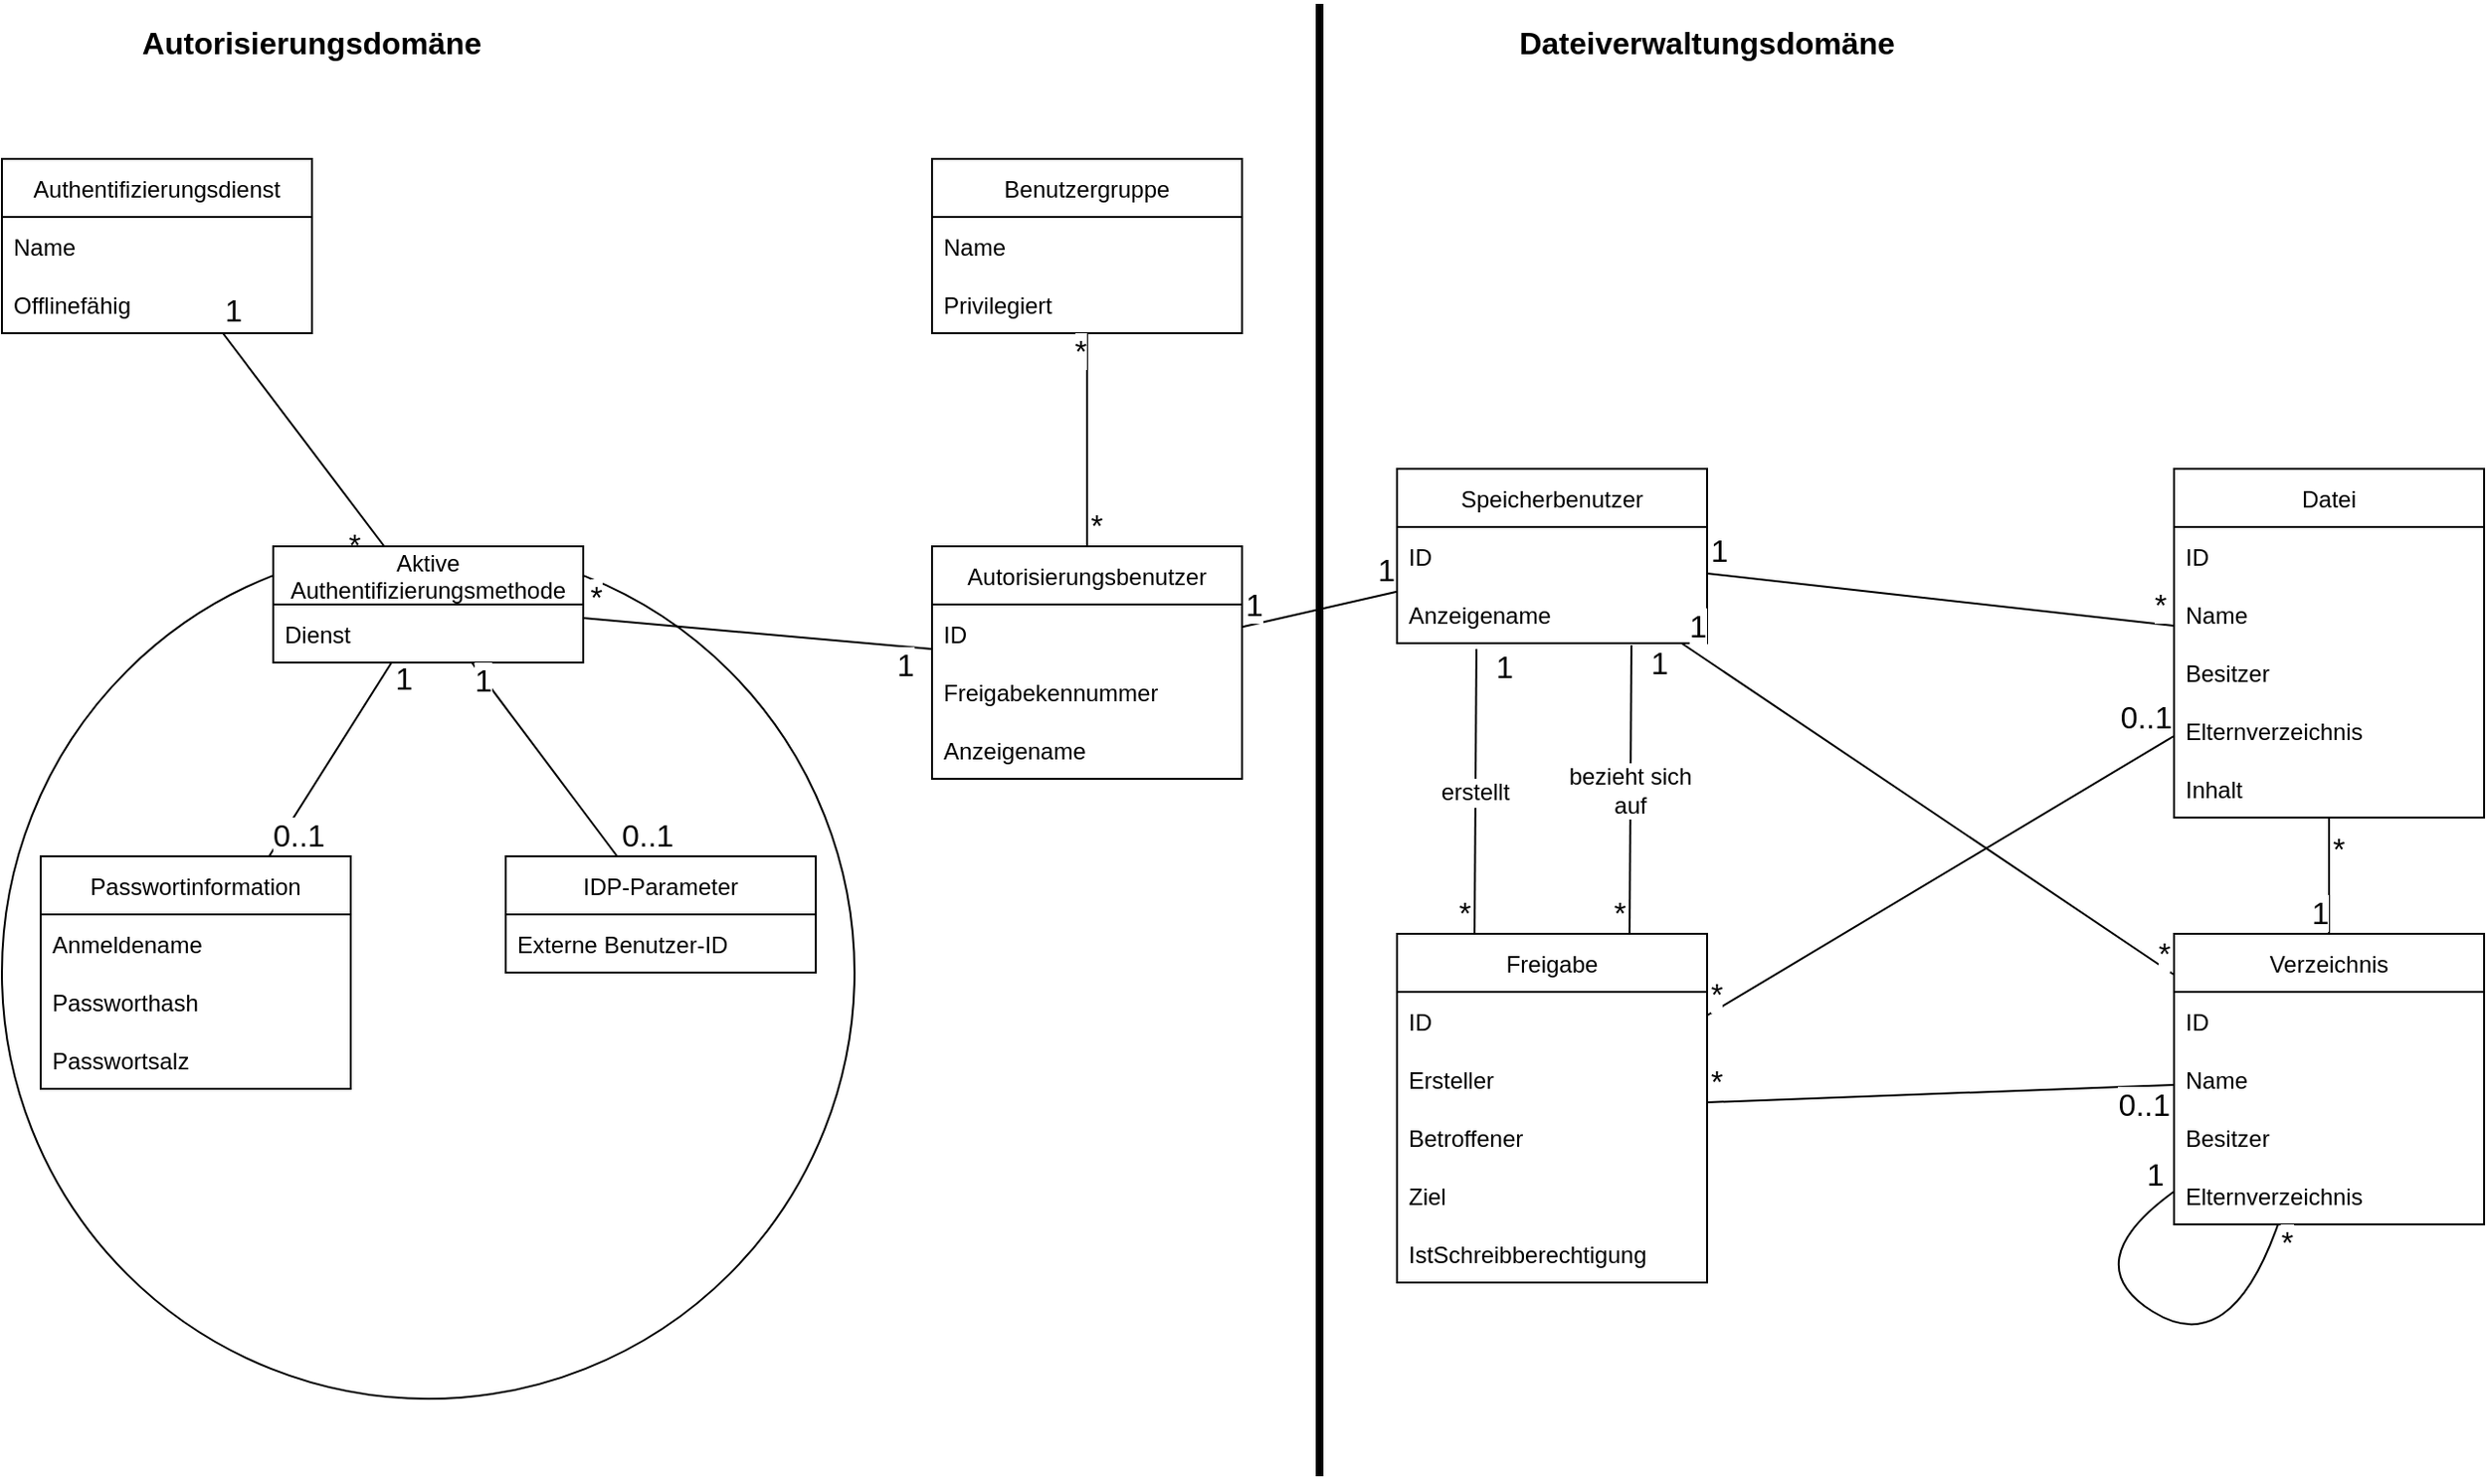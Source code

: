 <mxfile version="20.5.3" type="device"><diagram id="uYI9x1AfpX-LV01e4UwI" name="Seite-1"><mxGraphModel dx="1422" dy="762" grid="1" gridSize="10" guides="1" tooltips="1" connect="1" arrows="1" fold="1" page="1" pageScale="1" pageWidth="827" pageHeight="1169" math="0" shadow="0"><root><mxCell id="0"/><mxCell id="1" parent="0"/><mxCell id="afKOKDtGxCVmeCqkdOMu-1" value="Autorisierungsbenutzer" style="swimlane;fontStyle=0;childLayout=stackLayout;horizontal=1;startSize=30;horizontalStack=0;resizeParent=1;resizeParentMax=0;resizeLast=0;collapsible=1;marginBottom=0;" parent="1" vertex="1"><mxGeometry x="520" y="320" width="160" height="120" as="geometry"/></mxCell><mxCell id="afKOKDtGxCVmeCqkdOMu-2" value="ID" style="text;strokeColor=none;fillColor=none;align=left;verticalAlign=middle;spacingLeft=4;spacingRight=4;overflow=hidden;points=[[0,0.5],[1,0.5]];portConstraint=eastwest;rotatable=0;" parent="afKOKDtGxCVmeCqkdOMu-1" vertex="1"><mxGeometry y="30" width="160" height="30" as="geometry"/></mxCell><mxCell id="afKOKDtGxCVmeCqkdOMu-11" value="Freigabekennummer" style="text;strokeColor=none;fillColor=none;align=left;verticalAlign=middle;spacingLeft=4;spacingRight=4;overflow=hidden;points=[[0,0.5],[1,0.5]];portConstraint=eastwest;rotatable=0;" parent="afKOKDtGxCVmeCqkdOMu-1" vertex="1"><mxGeometry y="60" width="160" height="30" as="geometry"/></mxCell><mxCell id="afKOKDtGxCVmeCqkdOMu-3" value="Anzeigename" style="text;strokeColor=none;fillColor=none;align=left;verticalAlign=middle;spacingLeft=4;spacingRight=4;overflow=hidden;points=[[0,0.5],[1,0.5]];portConstraint=eastwest;rotatable=0;" parent="afKOKDtGxCVmeCqkdOMu-1" vertex="1"><mxGeometry y="90" width="160" height="30" as="geometry"/></mxCell><mxCell id="afKOKDtGxCVmeCqkdOMu-5" value="Speicherbenutzer" style="swimlane;fontStyle=0;childLayout=stackLayout;horizontal=1;startSize=30;horizontalStack=0;resizeParent=1;resizeParentMax=0;resizeLast=0;collapsible=1;marginBottom=0;" parent="1" vertex="1"><mxGeometry x="760" y="280" width="160" height="90" as="geometry"/></mxCell><mxCell id="afKOKDtGxCVmeCqkdOMu-6" value="ID" style="text;strokeColor=none;fillColor=none;align=left;verticalAlign=middle;spacingLeft=4;spacingRight=4;overflow=hidden;points=[[0,0.5],[1,0.5]];portConstraint=eastwest;rotatable=0;" parent="afKOKDtGxCVmeCqkdOMu-5" vertex="1"><mxGeometry y="30" width="160" height="30" as="geometry"/></mxCell><mxCell id="afKOKDtGxCVmeCqkdOMu-7" value="Anzeigename" style="text;strokeColor=none;fillColor=none;align=left;verticalAlign=middle;spacingLeft=4;spacingRight=4;overflow=hidden;points=[[0,0.5],[1,0.5]];portConstraint=eastwest;rotatable=0;" parent="afKOKDtGxCVmeCqkdOMu-5" vertex="1"><mxGeometry y="60" width="160" height="30" as="geometry"/></mxCell><mxCell id="afKOKDtGxCVmeCqkdOMu-15" value="" style="endArrow=none;html=1;rounded=0;strokeWidth=4;" parent="1" edge="1"><mxGeometry width="50" height="50" relative="1" as="geometry"><mxPoint x="720" y="800" as="sourcePoint"/><mxPoint x="720" y="40" as="targetPoint"/></mxGeometry></mxCell><mxCell id="afKOKDtGxCVmeCqkdOMu-16" value="Dateiverwaltungsdomäne" style="text;html=1;strokeColor=none;fillColor=none;align=center;verticalAlign=middle;whiteSpace=wrap;rounded=0;fontStyle=1;fontSize=16;" parent="1" vertex="1"><mxGeometry x="760" y="40" width="320" height="40" as="geometry"/></mxCell><mxCell id="afKOKDtGxCVmeCqkdOMu-17" value="Autorisierungsdomäne" style="text;html=1;strokeColor=none;fillColor=none;align=center;verticalAlign=middle;whiteSpace=wrap;rounded=0;fontStyle=1;fontSize=16;" parent="1" vertex="1"><mxGeometry x="40" y="40" width="320" height="40" as="geometry"/></mxCell><mxCell id="afKOKDtGxCVmeCqkdOMu-32" value="" style="endArrow=none;html=1;rounded=0;strokeWidth=1;fontSize=16;endFill=0;" parent="1" source="afKOKDtGxCVmeCqkdOMu-1" target="afKOKDtGxCVmeCqkdOMu-5" edge="1"><mxGeometry relative="1" as="geometry"><mxPoint x="450" y="425" as="sourcePoint"/><mxPoint x="530" y="420" as="targetPoint"/></mxGeometry></mxCell><mxCell id="afKOKDtGxCVmeCqkdOMu-33" value="1" style="edgeLabel;resizable=0;html=1;align=left;verticalAlign=bottom;fontSize=16;" parent="afKOKDtGxCVmeCqkdOMu-32" connectable="0" vertex="1"><mxGeometry x="-1" relative="1" as="geometry"/></mxCell><mxCell id="afKOKDtGxCVmeCqkdOMu-34" value="1" style="edgeLabel;resizable=0;html=1;align=right;verticalAlign=bottom;fontSize=16;" parent="afKOKDtGxCVmeCqkdOMu-32" connectable="0" vertex="1"><mxGeometry x="1" relative="1" as="geometry"/></mxCell><mxCell id="afKOKDtGxCVmeCqkdOMu-41" value="Authentifizierungsdienst" style="swimlane;fontStyle=0;childLayout=stackLayout;horizontal=1;startSize=30;horizontalStack=0;resizeParent=1;resizeParentMax=0;resizeLast=0;collapsible=1;marginBottom=0;" parent="1" vertex="1"><mxGeometry x="40" y="120" width="160" height="90" as="geometry"/></mxCell><mxCell id="afKOKDtGxCVmeCqkdOMu-42" value="Name" style="text;strokeColor=none;fillColor=none;align=left;verticalAlign=middle;spacingLeft=4;spacingRight=4;overflow=hidden;points=[[0,0.5],[1,0.5]];portConstraint=eastwest;rotatable=0;" parent="afKOKDtGxCVmeCqkdOMu-41" vertex="1"><mxGeometry y="30" width="160" height="30" as="geometry"/></mxCell><mxCell id="afKOKDtGxCVmeCqkdOMu-43" value="Offlinefähig" style="text;strokeColor=none;fillColor=none;align=left;verticalAlign=middle;spacingLeft=4;spacingRight=4;overflow=hidden;points=[[0,0.5],[1,0.5]];portConstraint=eastwest;rotatable=0;" parent="afKOKDtGxCVmeCqkdOMu-41" vertex="1"><mxGeometry y="60" width="160" height="30" as="geometry"/></mxCell><mxCell id="afKOKDtGxCVmeCqkdOMu-48" value="Benutzergruppe" style="swimlane;fontStyle=0;childLayout=stackLayout;horizontal=1;startSize=30;horizontalStack=0;resizeParent=1;resizeParentMax=0;resizeLast=0;collapsible=1;marginBottom=0;" parent="1" vertex="1"><mxGeometry x="520" y="120" width="160" height="90" as="geometry"/></mxCell><mxCell id="afKOKDtGxCVmeCqkdOMu-49" value="Name" style="text;strokeColor=none;fillColor=none;align=left;verticalAlign=middle;spacingLeft=4;spacingRight=4;overflow=hidden;points=[[0,0.5],[1,0.5]];portConstraint=eastwest;rotatable=0;" parent="afKOKDtGxCVmeCqkdOMu-48" vertex="1"><mxGeometry y="30" width="160" height="30" as="geometry"/></mxCell><mxCell id="afKOKDtGxCVmeCqkdOMu-50" value="Privilegiert" style="text;strokeColor=none;fillColor=none;align=left;verticalAlign=middle;spacingLeft=4;spacingRight=4;overflow=hidden;points=[[0,0.5],[1,0.5]];portConstraint=eastwest;rotatable=0;" parent="afKOKDtGxCVmeCqkdOMu-48" vertex="1"><mxGeometry y="60" width="160" height="30" as="geometry"/></mxCell><mxCell id="afKOKDtGxCVmeCqkdOMu-51" value="" style="endArrow=none;html=1;rounded=0;strokeWidth=1;fontSize=16;endFill=0;" parent="1" source="afKOKDtGxCVmeCqkdOMu-1" target="afKOKDtGxCVmeCqkdOMu-48" edge="1"><mxGeometry relative="1" as="geometry"><mxPoint x="530" y="360" as="sourcePoint"/><mxPoint x="520" y="510" as="targetPoint"/></mxGeometry></mxCell><mxCell id="afKOKDtGxCVmeCqkdOMu-52" value="*" style="edgeLabel;resizable=0;html=1;align=left;verticalAlign=bottom;fontSize=16;" parent="afKOKDtGxCVmeCqkdOMu-51" connectable="0" vertex="1"><mxGeometry x="-1" relative="1" as="geometry"><mxPoint as="offset"/></mxGeometry></mxCell><mxCell id="afKOKDtGxCVmeCqkdOMu-53" value="*" style="edgeLabel;resizable=0;html=1;align=right;verticalAlign=bottom;fontSize=16;" parent="afKOKDtGxCVmeCqkdOMu-51" connectable="0" vertex="1"><mxGeometry x="1" relative="1" as="geometry"><mxPoint y="20" as="offset"/></mxGeometry></mxCell><mxCell id="afKOKDtGxCVmeCqkdOMu-65" value="" style="endArrow=none;html=1;rounded=0;strokeWidth=1;fontSize=16;endFill=0;" parent="1" source="afKOKDtGxCVmeCqkdOMu-58" target="afKOKDtGxCVmeCqkdOMu-41" edge="1"><mxGeometry relative="1" as="geometry"><mxPoint x="420" y="530" as="sourcePoint"/><mxPoint x="410" y="680" as="targetPoint"/></mxGeometry></mxCell><mxCell id="afKOKDtGxCVmeCqkdOMu-66" value="*" style="edgeLabel;resizable=0;html=1;align=left;verticalAlign=bottom;fontSize=16;" parent="afKOKDtGxCVmeCqkdOMu-65" connectable="0" vertex="1"><mxGeometry x="-1" relative="1" as="geometry"><mxPoint x="-20" y="10" as="offset"/></mxGeometry></mxCell><mxCell id="afKOKDtGxCVmeCqkdOMu-67" value="1" style="edgeLabel;resizable=0;html=1;align=right;verticalAlign=bottom;fontSize=16;" parent="afKOKDtGxCVmeCqkdOMu-65" connectable="0" vertex="1"><mxGeometry x="1" relative="1" as="geometry"><mxPoint x="10" as="offset"/></mxGeometry></mxCell><mxCell id="afKOKDtGxCVmeCqkdOMu-78" value="" style="group" parent="1" vertex="1" connectable="0"><mxGeometry x="40" y="320" width="440" height="440" as="geometry"/></mxCell><mxCell id="afKOKDtGxCVmeCqkdOMu-54" value="" style="ellipse;whiteSpace=wrap;html=1;aspect=fixed;fontSize=16;" parent="afKOKDtGxCVmeCqkdOMu-78" vertex="1"><mxGeometry width="440" height="440" as="geometry"/></mxCell><mxCell id="afKOKDtGxCVmeCqkdOMu-24" value="Passwortinformation" style="swimlane;fontStyle=0;childLayout=stackLayout;horizontal=1;startSize=30;horizontalStack=0;resizeParent=1;resizeParentMax=0;resizeLast=0;collapsible=1;marginBottom=0;" parent="afKOKDtGxCVmeCqkdOMu-78" vertex="1"><mxGeometry x="20" y="160" width="160" height="120" as="geometry"/></mxCell><mxCell id="afKOKDtGxCVmeCqkdOMu-25" value="Anmeldename" style="text;strokeColor=none;fillColor=none;align=left;verticalAlign=middle;spacingLeft=4;spacingRight=4;overflow=hidden;points=[[0,0.5],[1,0.5]];portConstraint=eastwest;rotatable=0;" parent="afKOKDtGxCVmeCqkdOMu-24" vertex="1"><mxGeometry y="30" width="160" height="30" as="geometry"/></mxCell><mxCell id="afKOKDtGxCVmeCqkdOMu-27" value="Passworthash" style="text;strokeColor=none;fillColor=none;align=left;verticalAlign=middle;spacingLeft=4;spacingRight=4;overflow=hidden;points=[[0,0.5],[1,0.5]];portConstraint=eastwest;rotatable=0;" parent="afKOKDtGxCVmeCqkdOMu-24" vertex="1"><mxGeometry y="60" width="160" height="30" as="geometry"/></mxCell><mxCell id="afKOKDtGxCVmeCqkdOMu-26" value="Passwortsalz" style="text;strokeColor=none;fillColor=none;align=left;verticalAlign=middle;spacingLeft=4;spacingRight=4;overflow=hidden;points=[[0,0.5],[1,0.5]];portConstraint=eastwest;rotatable=0;" parent="afKOKDtGxCVmeCqkdOMu-24" vertex="1"><mxGeometry y="90" width="160" height="30" as="geometry"/></mxCell><mxCell id="afKOKDtGxCVmeCqkdOMu-45" value="" style="endArrow=none;html=1;rounded=0;strokeWidth=1;fontSize=16;endFill=0;" parent="afKOKDtGxCVmeCqkdOMu-78" source="afKOKDtGxCVmeCqkdOMu-24" target="afKOKDtGxCVmeCqkdOMu-58" edge="1"><mxGeometry relative="1" as="geometry"><mxPoint x="600" y="170" as="sourcePoint"/><mxPoint x="730" y="340" as="targetPoint"/></mxGeometry></mxCell><mxCell id="afKOKDtGxCVmeCqkdOMu-46" value="0..1" style="edgeLabel;resizable=0;html=1;align=left;verticalAlign=bottom;fontSize=16;" parent="afKOKDtGxCVmeCqkdOMu-45" connectable="0" vertex="1"><mxGeometry x="-1" relative="1" as="geometry"/></mxCell><mxCell id="afKOKDtGxCVmeCqkdOMu-47" value="1" style="edgeLabel;resizable=0;html=1;align=right;verticalAlign=bottom;fontSize=16;" parent="afKOKDtGxCVmeCqkdOMu-45" connectable="0" vertex="1"><mxGeometry x="1" relative="1" as="geometry"><mxPoint x="11" y="20" as="offset"/></mxGeometry></mxCell><mxCell id="afKOKDtGxCVmeCqkdOMu-58" value="Aktive&#10;Authentifizierungsmethode" style="swimlane;fontStyle=0;childLayout=stackLayout;horizontal=1;startSize=30;horizontalStack=0;resizeParent=1;resizeParentMax=0;resizeLast=0;collapsible=1;marginBottom=0;" parent="afKOKDtGxCVmeCqkdOMu-78" vertex="1"><mxGeometry x="140" width="160" height="60" as="geometry"/></mxCell><mxCell id="afKOKDtGxCVmeCqkdOMu-59" value="Dienst" style="text;strokeColor=none;fillColor=none;align=left;verticalAlign=middle;spacingLeft=4;spacingRight=4;overflow=hidden;points=[[0,0.5],[1,0.5]];portConstraint=eastwest;rotatable=0;" parent="afKOKDtGxCVmeCqkdOMu-58" vertex="1"><mxGeometry y="30" width="160" height="30" as="geometry"/></mxCell><mxCell id="afKOKDtGxCVmeCqkdOMu-71" value="IDP-Parameter" style="swimlane;fontStyle=0;childLayout=stackLayout;horizontal=1;startSize=30;horizontalStack=0;resizeParent=1;resizeParentMax=0;resizeLast=0;collapsible=1;marginBottom=0;" parent="afKOKDtGxCVmeCqkdOMu-78" vertex="1"><mxGeometry x="260" y="160" width="160" height="60" as="geometry"/></mxCell><mxCell id="afKOKDtGxCVmeCqkdOMu-72" value="Externe Benutzer-ID" style="text;strokeColor=none;fillColor=none;align=left;verticalAlign=middle;spacingLeft=4;spacingRight=4;overflow=hidden;points=[[0,0.5],[1,0.5]];portConstraint=eastwest;rotatable=0;" parent="afKOKDtGxCVmeCqkdOMu-71" vertex="1"><mxGeometry y="30" width="160" height="30" as="geometry"/></mxCell><mxCell id="afKOKDtGxCVmeCqkdOMu-75" value="" style="endArrow=none;html=1;rounded=0;strokeWidth=1;fontSize=16;endFill=0;" parent="afKOKDtGxCVmeCqkdOMu-78" source="afKOKDtGxCVmeCqkdOMu-71" target="afKOKDtGxCVmeCqkdOMu-58" edge="1"><mxGeometry relative="1" as="geometry"><mxPoint x="151.143" y="170" as="sourcePoint"/><mxPoint x="199.143" y="100" as="targetPoint"/></mxGeometry></mxCell><mxCell id="afKOKDtGxCVmeCqkdOMu-76" value="0..1" style="edgeLabel;resizable=0;html=1;align=left;verticalAlign=bottom;fontSize=16;" parent="afKOKDtGxCVmeCqkdOMu-75" connectable="0" vertex="1"><mxGeometry x="-1" relative="1" as="geometry"/></mxCell><mxCell id="afKOKDtGxCVmeCqkdOMu-77" value="1" style="edgeLabel;resizable=0;html=1;align=right;verticalAlign=bottom;fontSize=16;" parent="afKOKDtGxCVmeCqkdOMu-75" connectable="0" vertex="1"><mxGeometry x="1" relative="1" as="geometry"><mxPoint x="11" y="20" as="offset"/></mxGeometry></mxCell><mxCell id="afKOKDtGxCVmeCqkdOMu-79" value="" style="endArrow=none;html=1;rounded=0;strokeWidth=1;fontSize=16;endFill=0;" parent="1" source="afKOKDtGxCVmeCqkdOMu-1" target="afKOKDtGxCVmeCqkdOMu-58" edge="1"><mxGeometry relative="1" as="geometry"><mxPoint x="816.25" y="340.0" as="sourcePoint"/><mxPoint x="643.75" y="570" as="targetPoint"/></mxGeometry></mxCell><mxCell id="afKOKDtGxCVmeCqkdOMu-80" value="1" style="edgeLabel;resizable=0;html=1;align=left;verticalAlign=bottom;fontSize=16;" parent="afKOKDtGxCVmeCqkdOMu-79" connectable="0" vertex="1"><mxGeometry x="-1" relative="1" as="geometry"><mxPoint x="-20" y="20" as="offset"/></mxGeometry></mxCell><mxCell id="afKOKDtGxCVmeCqkdOMu-81" value="*" style="edgeLabel;resizable=0;html=1;align=right;verticalAlign=bottom;fontSize=16;" parent="afKOKDtGxCVmeCqkdOMu-79" connectable="0" vertex="1"><mxGeometry x="1" relative="1" as="geometry"><mxPoint x="10" as="offset"/></mxGeometry></mxCell><mxCell id="afKOKDtGxCVmeCqkdOMu-88" value="Datei" style="swimlane;fontStyle=0;childLayout=stackLayout;horizontal=1;startSize=30;horizontalStack=0;resizeParent=1;resizeParentMax=0;resizeLast=0;collapsible=1;marginBottom=0;" parent="1" vertex="1"><mxGeometry x="1161" y="280" width="160" height="180" as="geometry"/></mxCell><mxCell id="GIZiFW62TcB_D6YVGsN6-5" value="ID" style="text;strokeColor=none;fillColor=none;align=left;verticalAlign=middle;spacingLeft=4;spacingRight=4;overflow=hidden;points=[[0,0.5],[1,0.5]];portConstraint=eastwest;rotatable=0;" parent="afKOKDtGxCVmeCqkdOMu-88" vertex="1"><mxGeometry y="30" width="160" height="30" as="geometry"/></mxCell><mxCell id="afKOKDtGxCVmeCqkdOMu-89" value="Name" style="text;strokeColor=none;fillColor=none;align=left;verticalAlign=middle;spacingLeft=4;spacingRight=4;overflow=hidden;points=[[0,0.5],[1,0.5]];portConstraint=eastwest;rotatable=0;" parent="afKOKDtGxCVmeCqkdOMu-88" vertex="1"><mxGeometry y="60" width="160" height="30" as="geometry"/></mxCell><mxCell id="afKOKDtGxCVmeCqkdOMu-90" value="Besitzer" style="text;strokeColor=none;fillColor=none;align=left;verticalAlign=middle;spacingLeft=4;spacingRight=4;overflow=hidden;points=[[0,0.5],[1,0.5]];portConstraint=eastwest;rotatable=0;" parent="afKOKDtGxCVmeCqkdOMu-88" vertex="1"><mxGeometry y="90" width="160" height="30" as="geometry"/></mxCell><mxCell id="afKOKDtGxCVmeCqkdOMu-115" value="Elternverzeichnis" style="text;strokeColor=none;fillColor=none;align=left;verticalAlign=middle;spacingLeft=4;spacingRight=4;overflow=hidden;points=[[0,0.5],[1,0.5]];portConstraint=eastwest;rotatable=0;" parent="afKOKDtGxCVmeCqkdOMu-88" vertex="1"><mxGeometry y="120" width="160" height="30" as="geometry"/></mxCell><mxCell id="GIZiFW62TcB_D6YVGsN6-6" value="Inhalt" style="text;strokeColor=none;fillColor=none;align=left;verticalAlign=middle;spacingLeft=4;spacingRight=4;overflow=hidden;points=[[0,0.5],[1,0.5]];portConstraint=eastwest;rotatable=0;" parent="afKOKDtGxCVmeCqkdOMu-88" vertex="1"><mxGeometry y="150" width="160" height="30" as="geometry"/></mxCell><mxCell id="afKOKDtGxCVmeCqkdOMu-117" value="" style="endArrow=none;html=1;rounded=0;strokeWidth=1;fontSize=16;endFill=0;" parent="1" source="GIZiFW62TcB_D6YVGsN6-1" target="afKOKDtGxCVmeCqkdOMu-5" edge="1"><mxGeometry relative="1" as="geometry"><mxPoint x="1340" y="386.552" as="sourcePoint"/><mxPoint x="1079.57" y="340" as="targetPoint"/></mxGeometry></mxCell><mxCell id="afKOKDtGxCVmeCqkdOMu-118" value="*" style="edgeLabel;resizable=0;html=1;align=left;verticalAlign=bottom;fontSize=16;" parent="afKOKDtGxCVmeCqkdOMu-117" connectable="0" vertex="1"><mxGeometry x="-1" relative="1" as="geometry"><mxPoint x="-10" as="offset"/></mxGeometry></mxCell><mxCell id="afKOKDtGxCVmeCqkdOMu-119" value="1" style="edgeLabel;resizable=0;html=1;align=left;verticalAlign=bottom;fontSize=16;" parent="afKOKDtGxCVmeCqkdOMu-117" connectable="0" vertex="1"><mxGeometry x="1" relative="1" as="geometry"><mxPoint x="2" y="3" as="offset"/></mxGeometry></mxCell><mxCell id="afKOKDtGxCVmeCqkdOMu-120" value="" style="endArrow=none;html=1;rounded=0;strokeWidth=1;fontSize=16;endFill=0;" parent="1" source="afKOKDtGxCVmeCqkdOMu-88" target="afKOKDtGxCVmeCqkdOMu-5" edge="1"><mxGeometry relative="1" as="geometry"><mxPoint x="1290" y="347.692" as="sourcePoint"/><mxPoint x="930" y="337.308" as="targetPoint"/></mxGeometry></mxCell><mxCell id="afKOKDtGxCVmeCqkdOMu-121" value="*" style="edgeLabel;resizable=0;html=1;align=left;verticalAlign=bottom;fontSize=16;" parent="afKOKDtGxCVmeCqkdOMu-120" connectable="0" vertex="1"><mxGeometry x="-1" relative="1" as="geometry"><mxPoint x="-12" as="offset"/></mxGeometry></mxCell><mxCell id="afKOKDtGxCVmeCqkdOMu-122" value="1" style="edgeLabel;resizable=0;html=1;align=left;verticalAlign=bottom;fontSize=16;" parent="afKOKDtGxCVmeCqkdOMu-120" connectable="0" vertex="1"><mxGeometry x="1" relative="1" as="geometry"><mxPoint as="offset"/></mxGeometry></mxCell><mxCell id="afKOKDtGxCVmeCqkdOMu-143" value="Freigabe" style="swimlane;fontStyle=0;childLayout=stackLayout;horizontal=1;startSize=30;horizontalStack=0;resizeParent=1;resizeParentMax=0;resizeLast=0;collapsible=1;marginBottom=0;" parent="1" vertex="1"><mxGeometry x="760" y="520" width="160" height="180" as="geometry"/></mxCell><mxCell id="GIZiFW62TcB_D6YVGsN6-8" value="ID" style="text;strokeColor=none;fillColor=none;align=left;verticalAlign=middle;spacingLeft=4;spacingRight=4;overflow=hidden;points=[[0,0.5],[1,0.5]];portConstraint=eastwest;rotatable=0;" parent="afKOKDtGxCVmeCqkdOMu-143" vertex="1"><mxGeometry y="30" width="160" height="30" as="geometry"/></mxCell><mxCell id="afKOKDtGxCVmeCqkdOMu-144" value="Ersteller" style="text;strokeColor=none;fillColor=none;align=left;verticalAlign=middle;spacingLeft=4;spacingRight=4;overflow=hidden;points=[[0,0.5],[1,0.5]];portConstraint=eastwest;rotatable=0;" parent="afKOKDtGxCVmeCqkdOMu-143" vertex="1"><mxGeometry y="60" width="160" height="30" as="geometry"/></mxCell><mxCell id="afKOKDtGxCVmeCqkdOMu-159" value="Betroffener" style="text;strokeColor=none;fillColor=none;align=left;verticalAlign=middle;spacingLeft=4;spacingRight=4;overflow=hidden;points=[[0,0.5],[1,0.5]];portConstraint=eastwest;rotatable=0;" parent="afKOKDtGxCVmeCqkdOMu-143" vertex="1"><mxGeometry y="90" width="160" height="30" as="geometry"/></mxCell><mxCell id="GIZiFW62TcB_D6YVGsN6-9" value="Ziel" style="text;strokeColor=none;fillColor=none;align=left;verticalAlign=middle;spacingLeft=4;spacingRight=4;overflow=hidden;points=[[0,0.5],[1,0.5]];portConstraint=eastwest;rotatable=0;" parent="afKOKDtGxCVmeCqkdOMu-143" vertex="1"><mxGeometry y="120" width="160" height="30" as="geometry"/></mxCell><mxCell id="GIZiFW62TcB_D6YVGsN6-11" value="IstSchreibberechtigung" style="text;strokeColor=none;fillColor=none;align=left;verticalAlign=middle;spacingLeft=4;spacingRight=4;overflow=hidden;points=[[0,0.5],[1,0.5]];portConstraint=eastwest;rotatable=0;" parent="afKOKDtGxCVmeCqkdOMu-143" vertex="1"><mxGeometry y="150" width="160" height="30" as="geometry"/></mxCell><mxCell id="afKOKDtGxCVmeCqkdOMu-146" value="" style="endArrow=none;html=1;rounded=0;strokeWidth=1;fontSize=16;endFill=0;" parent="1" source="afKOKDtGxCVmeCqkdOMu-143" target="afKOKDtGxCVmeCqkdOMu-88" edge="1"><mxGeometry relative="1" as="geometry"><mxPoint x="1290" y="620.717" as="sourcePoint"/><mxPoint x="1100.571" y="580" as="targetPoint"/></mxGeometry></mxCell><mxCell id="afKOKDtGxCVmeCqkdOMu-147" value="*" style="edgeLabel;resizable=0;html=1;align=left;verticalAlign=bottom;fontSize=16;" parent="afKOKDtGxCVmeCqkdOMu-146" connectable="0" vertex="1"><mxGeometry x="-1" relative="1" as="geometry"><mxPoint as="offset"/></mxGeometry></mxCell><mxCell id="afKOKDtGxCVmeCqkdOMu-148" value="0..1" style="edgeLabel;resizable=0;html=1;align=right;verticalAlign=bottom;fontSize=16;" parent="afKOKDtGxCVmeCqkdOMu-146" connectable="0" vertex="1"><mxGeometry x="1" relative="1" as="geometry"><mxPoint x="-1" y="2" as="offset"/></mxGeometry></mxCell><mxCell id="afKOKDtGxCVmeCqkdOMu-149" value="" style="endArrow=none;html=1;rounded=0;strokeWidth=1;fontSize=16;endFill=0;" parent="1" source="afKOKDtGxCVmeCqkdOMu-143" target="GIZiFW62TcB_D6YVGsN6-1" edge="1"><mxGeometry relative="1" as="geometry"><mxPoint x="1090" y="690" as="sourcePoint"/><mxPoint x="1120" y="595" as="targetPoint"/></mxGeometry></mxCell><mxCell id="afKOKDtGxCVmeCqkdOMu-150" value="*" style="edgeLabel;resizable=0;html=1;align=left;verticalAlign=bottom;fontSize=16;" parent="afKOKDtGxCVmeCqkdOMu-149" connectable="0" vertex="1"><mxGeometry x="-1" relative="1" as="geometry"><mxPoint as="offset"/></mxGeometry></mxCell><mxCell id="afKOKDtGxCVmeCqkdOMu-151" value="0..1" style="edgeLabel;resizable=0;html=1;align=right;verticalAlign=bottom;fontSize=16;" parent="afKOKDtGxCVmeCqkdOMu-149" connectable="0" vertex="1"><mxGeometry x="1" relative="1" as="geometry"><mxPoint x="-1" y="22" as="offset"/></mxGeometry></mxCell><mxCell id="afKOKDtGxCVmeCqkdOMu-156" value="erstellt" style="endArrow=none;html=1;rounded=0;strokeWidth=1;fontSize=12;endFill=0;entryX=0.256;entryY=1.1;entryDx=0;entryDy=0;entryPerimeter=0;exitX=0.25;exitY=0;exitDx=0;exitDy=0;" parent="1" source="afKOKDtGxCVmeCqkdOMu-143" target="afKOKDtGxCVmeCqkdOMu-7" edge="1"><mxGeometry relative="1" as="geometry"><mxPoint x="790" y="470" as="sourcePoint"/><mxPoint x="920" y="565" as="targetPoint"/></mxGeometry></mxCell><mxCell id="afKOKDtGxCVmeCqkdOMu-157" value="*" style="edgeLabel;resizable=0;html=1;align=left;verticalAlign=bottom;fontSize=16;" parent="afKOKDtGxCVmeCqkdOMu-156" connectable="0" vertex="1"><mxGeometry x="-1" relative="1" as="geometry"><mxPoint x="-10" as="offset"/></mxGeometry></mxCell><mxCell id="afKOKDtGxCVmeCqkdOMu-158" value="1" style="edgeLabel;resizable=0;html=1;align=right;verticalAlign=bottom;fontSize=16;" parent="afKOKDtGxCVmeCqkdOMu-156" connectable="0" vertex="1"><mxGeometry x="1" relative="1" as="geometry"><mxPoint x="20" y="20" as="offset"/></mxGeometry></mxCell><mxCell id="afKOKDtGxCVmeCqkdOMu-160" value="&lt;div style=&quot;font-size: 12px;&quot;&gt;bezieht sich&lt;/div&gt;&lt;div style=&quot;font-size: 12px;&quot;&gt;auf&lt;br style=&quot;font-size: 12px;&quot;&gt;&lt;/div&gt;" style="endArrow=none;html=1;rounded=0;strokeWidth=1;fontSize=12;endFill=0;exitX=0.75;exitY=0;exitDx=0;exitDy=0;entryX=0.756;entryY=1.033;entryDx=0;entryDy=0;entryPerimeter=0;" parent="1" source="afKOKDtGxCVmeCqkdOMu-143" target="afKOKDtGxCVmeCqkdOMu-7" edge="1"><mxGeometry relative="1" as="geometry"><mxPoint x="1015.517" y="690" as="sourcePoint"/><mxPoint x="930" y="470" as="targetPoint"/></mxGeometry></mxCell><mxCell id="afKOKDtGxCVmeCqkdOMu-161" value="*" style="edgeLabel;resizable=0;html=1;align=left;verticalAlign=bottom;fontSize=16;" parent="afKOKDtGxCVmeCqkdOMu-160" connectable="0" vertex="1"><mxGeometry x="-1" relative="1" as="geometry"><mxPoint x="-10" as="offset"/></mxGeometry></mxCell><mxCell id="afKOKDtGxCVmeCqkdOMu-162" value="1" style="edgeLabel;resizable=0;html=1;align=right;verticalAlign=bottom;fontSize=16;" parent="afKOKDtGxCVmeCqkdOMu-160" connectable="0" vertex="1"><mxGeometry x="1" relative="1" as="geometry"><mxPoint x="20" y="20" as="offset"/></mxGeometry></mxCell><mxCell id="GIZiFW62TcB_D6YVGsN6-1" value="Verzeichnis" style="swimlane;fontStyle=0;childLayout=stackLayout;horizontal=1;startSize=30;horizontalStack=0;resizeParent=1;resizeParentMax=0;resizeLast=0;collapsible=1;marginBottom=0;" parent="1" vertex="1"><mxGeometry x="1161" y="520" width="160" height="150" as="geometry"/></mxCell><mxCell id="GIZiFW62TcB_D6YVGsN6-7" value="ID" style="text;strokeColor=none;fillColor=none;align=left;verticalAlign=middle;spacingLeft=4;spacingRight=4;overflow=hidden;points=[[0,0.5],[1,0.5]];portConstraint=eastwest;rotatable=0;" parent="GIZiFW62TcB_D6YVGsN6-1" vertex="1"><mxGeometry y="30" width="160" height="30" as="geometry"/></mxCell><mxCell id="GIZiFW62TcB_D6YVGsN6-2" value="Name" style="text;strokeColor=none;fillColor=none;align=left;verticalAlign=middle;spacingLeft=4;spacingRight=4;overflow=hidden;points=[[0,0.5],[1,0.5]];portConstraint=eastwest;rotatable=0;" parent="GIZiFW62TcB_D6YVGsN6-1" vertex="1"><mxGeometry y="60" width="160" height="30" as="geometry"/></mxCell><mxCell id="GIZiFW62TcB_D6YVGsN6-3" value="Besitzer" style="text;strokeColor=none;fillColor=none;align=left;verticalAlign=middle;spacingLeft=4;spacingRight=4;overflow=hidden;points=[[0,0.5],[1,0.5]];portConstraint=eastwest;rotatable=0;" parent="GIZiFW62TcB_D6YVGsN6-1" vertex="1"><mxGeometry y="90" width="160" height="30" as="geometry"/></mxCell><mxCell id="GIZiFW62TcB_D6YVGsN6-4" value="Elternverzeichnis" style="text;strokeColor=none;fillColor=none;align=left;verticalAlign=middle;spacingLeft=4;spacingRight=4;overflow=hidden;points=[[0,0.5],[1,0.5]];portConstraint=eastwest;rotatable=0;" parent="GIZiFW62TcB_D6YVGsN6-1" vertex="1"><mxGeometry y="120" width="160" height="30" as="geometry"/></mxCell><mxCell id="4LlfVYGhpOs86RNQDwNf-1" value="" style="endArrow=none;html=1;rounded=0;strokeWidth=1;fontSize=16;endFill=0;" edge="1" parent="1" source="afKOKDtGxCVmeCqkdOMu-88" target="GIZiFW62TcB_D6YVGsN6-1"><mxGeometry relative="1" as="geometry"><mxPoint x="950" y="859.017" as="sourcePoint"/><mxPoint x="1191" y="850.003" as="targetPoint"/></mxGeometry></mxCell><mxCell id="4LlfVYGhpOs86RNQDwNf-2" value="*" style="edgeLabel;resizable=0;html=1;align=left;verticalAlign=top;fontSize=16;" connectable="0" vertex="1" parent="4LlfVYGhpOs86RNQDwNf-1"><mxGeometry x="-1" relative="1" as="geometry"><mxPoint as="offset"/></mxGeometry></mxCell><mxCell id="4LlfVYGhpOs86RNQDwNf-3" value="1" style="edgeLabel;resizable=0;html=1;align=right;verticalAlign=bottom;fontSize=16;" connectable="0" vertex="1" parent="4LlfVYGhpOs86RNQDwNf-1"><mxGeometry x="1" relative="1" as="geometry"><mxPoint as="offset"/></mxGeometry></mxCell><mxCell id="4LlfVYGhpOs86RNQDwNf-4" value="" style="curved=1;endArrow=none;html=1;rounded=0;endFill=0;" edge="1" parent="1" source="GIZiFW62TcB_D6YVGsN6-1" target="GIZiFW62TcB_D6YVGsN6-1"><mxGeometry width="50" height="50" relative="1" as="geometry"><mxPoint x="1040" y="780" as="sourcePoint"/><mxPoint x="1090" y="730" as="targetPoint"/><Array as="points"><mxPoint x="1190" y="740"/><mxPoint x="1110" y="690"/></Array></mxGeometry></mxCell><mxCell id="4LlfVYGhpOs86RNQDwNf-5" value="*" style="edgeLabel;html=1;align=center;verticalAlign=middle;resizable=0;points=[];fontSize=16;" vertex="1" connectable="0" parent="4LlfVYGhpOs86RNQDwNf-4"><mxGeometry x="-0.897" relative="1" as="geometry"><mxPoint x="8" y="-3" as="offset"/></mxGeometry></mxCell><mxCell id="4LlfVYGhpOs86RNQDwNf-6" value="1" style="edgeLabel;html=1;align=center;verticalAlign=middle;resizable=0;points=[];fontSize=16;" vertex="1" connectable="0" parent="4LlfVYGhpOs86RNQDwNf-4"><mxGeometry x="0.883" y="-2" relative="1" as="geometry"><mxPoint y="-19" as="offset"/></mxGeometry></mxCell></root></mxGraphModel></diagram></mxfile>